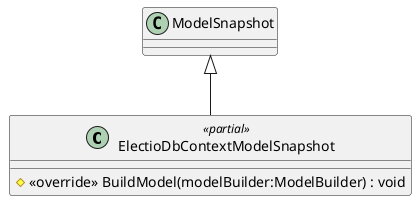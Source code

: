 @startuml
class ElectioDbContextModelSnapshot <<partial>> {
    # <<override>> BuildModel(modelBuilder:ModelBuilder) : void
}
ModelSnapshot <|-- ElectioDbContextModelSnapshot
@enduml
